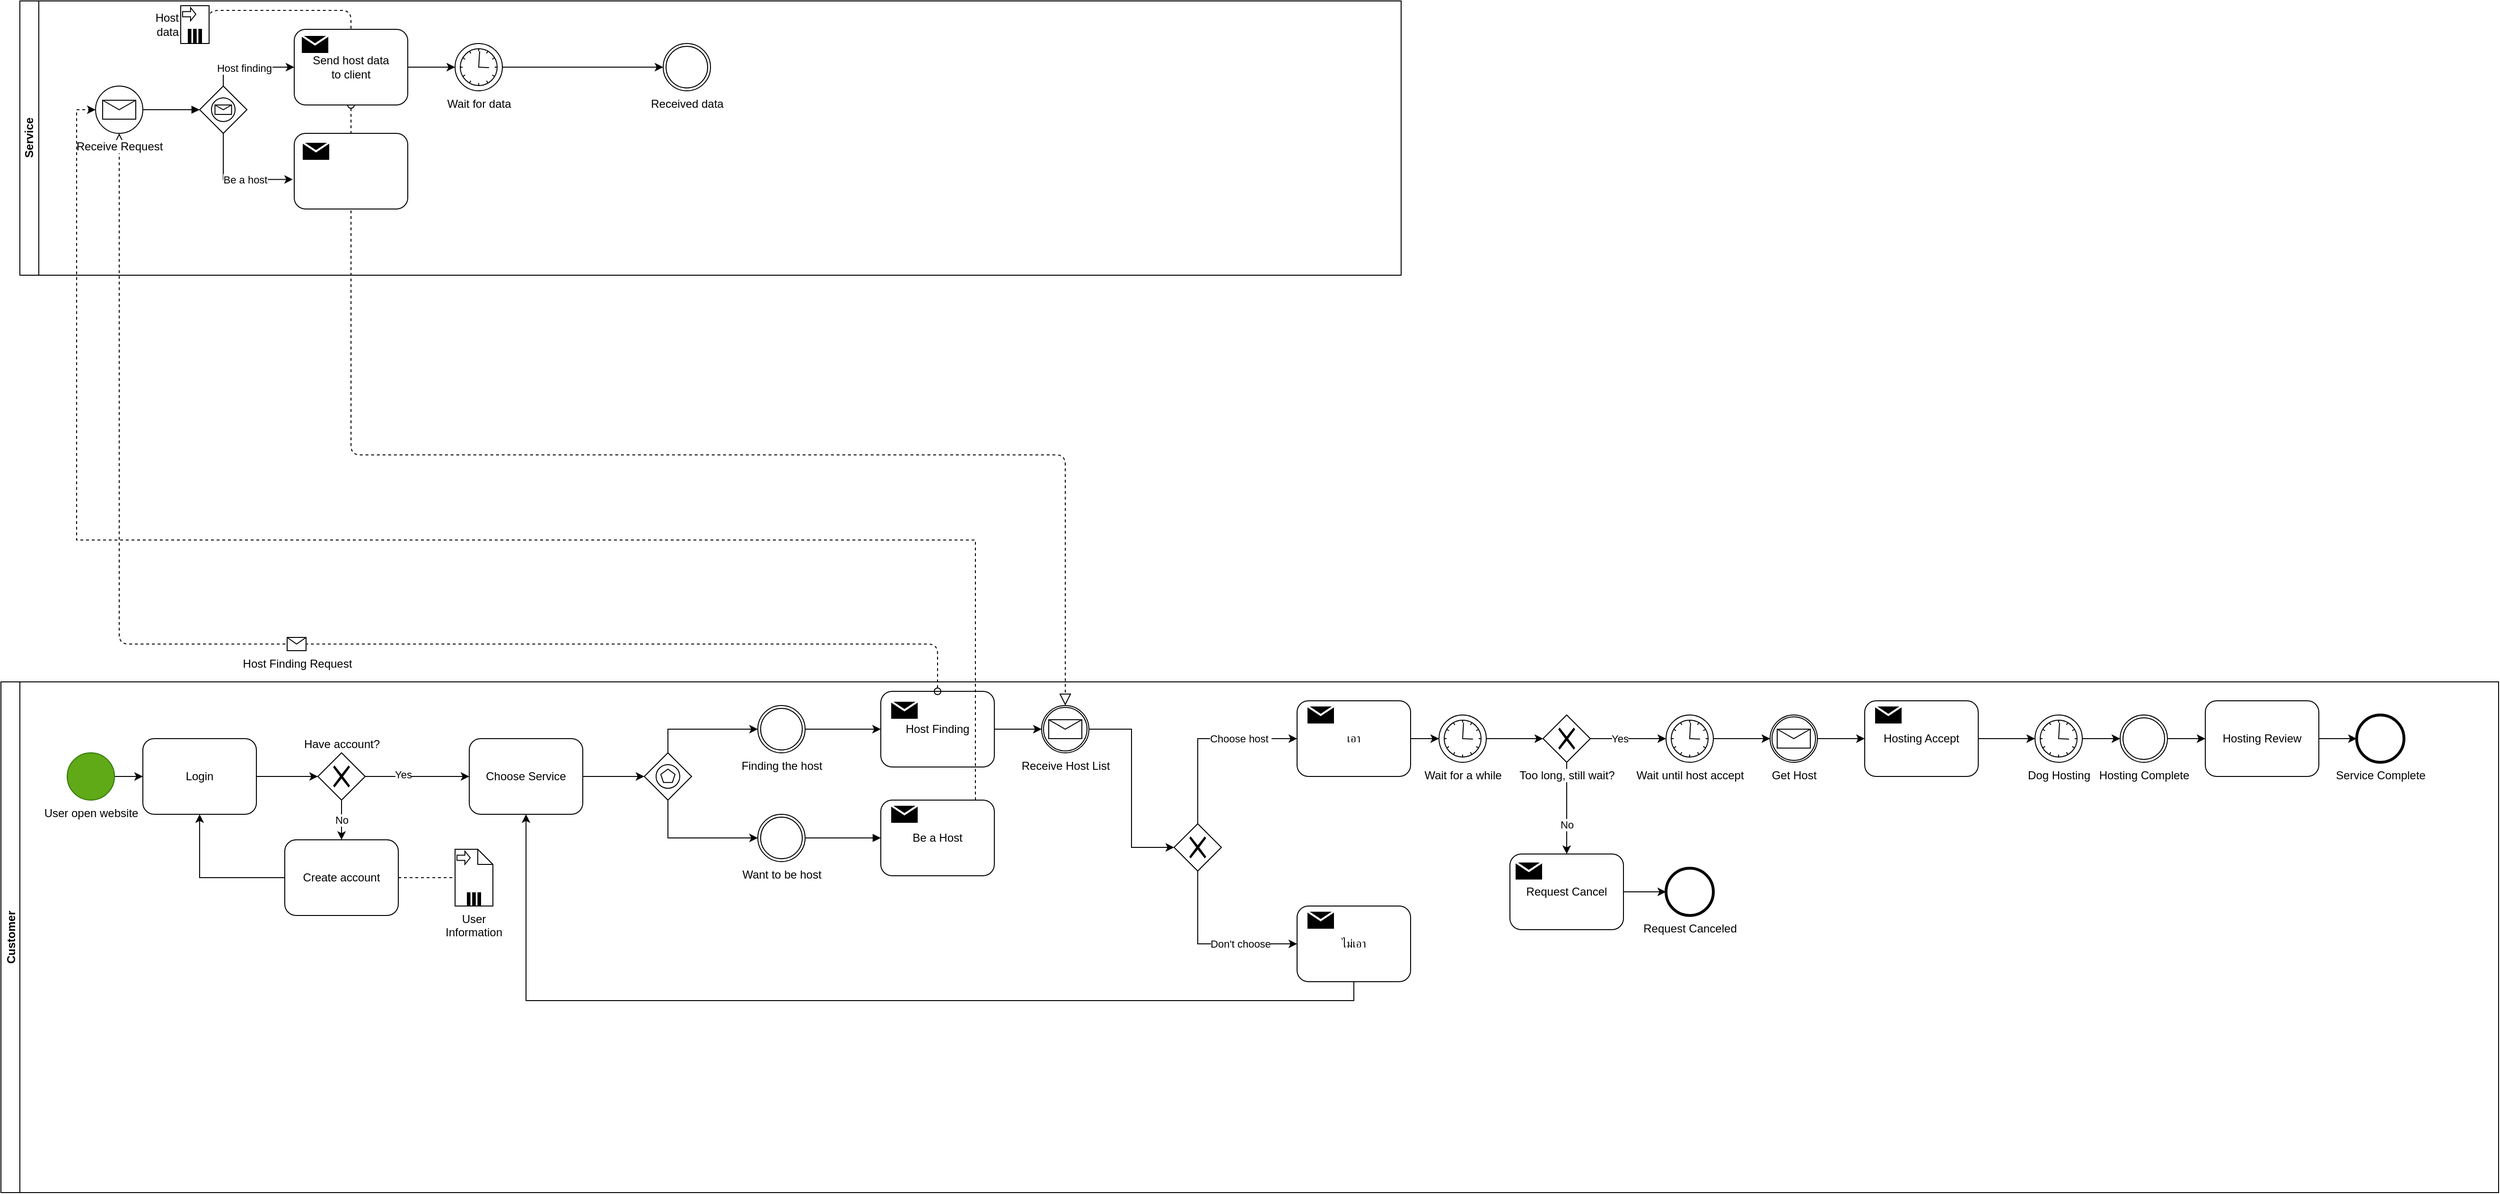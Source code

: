 <mxfile version="14.2.9" type="github">
  <diagram id="IrETMiKT1PBol7SlZVVF" name="Page-1">
    <mxGraphModel dx="1673" dy="3235" grid="1" gridSize="10" guides="1" tooltips="1" connect="1" arrows="1" fold="1" page="1" pageScale="1" pageWidth="3300" pageHeight="2339" math="0" shadow="0">
      <root>
        <mxCell id="0" />
        <mxCell id="1" parent="0" />
        <mxCell id="6" value="Customer" style="swimlane;startSize=20;horizontal=0;labelPosition=center;verticalLabelPosition=middle;align=center;verticalAlign=middle;" parent="1" vertex="1">
          <mxGeometry x="170" y="-1280" width="2640" height="540" as="geometry" />
        </mxCell>
        <mxCell id="16" style="edgeStyle=orthogonalEdgeStyle;rounded=0;orthogonalLoop=1;jettySize=auto;html=1;entryX=0;entryY=0.5;entryDx=0;entryDy=0;" parent="6" source="7" target="15" edge="1">
          <mxGeometry relative="1" as="geometry" />
        </mxCell>
        <mxCell id="7" value="&lt;span style=&quot;&quot;&gt;User open website&lt;/span&gt;" style="shape=mxgraph.bpmn.shape;html=1;verticalLabelPosition=bottom;labelBackgroundColor=#FFFFFF;verticalAlign=top;align=center;perimeter=ellipsePerimeter;outlineConnect=0;outline=standard;symbol=general;fillColor=#60a917;strokeColor=#2D7600;" parent="6" vertex="1">
          <mxGeometry x="70" y="75" width="50" height="50" as="geometry" />
        </mxCell>
        <mxCell id="8" value="&lt;span style=&quot;&quot;&gt;Have account?&lt;/span&gt;" style="shape=mxgraph.bpmn.shape;html=1;verticalLabelPosition=top;labelBackgroundColor=#FFFFFF;verticalAlign=bottom;align=center;perimeter=rhombusPerimeter;background=gateway;outlineConnect=0;outline=none;symbol=exclusiveGw;labelPosition=center;" parent="6" vertex="1">
          <mxGeometry x="335" y="75" width="50" height="50" as="geometry" />
        </mxCell>
        <mxCell id="18" style="edgeStyle=orthogonalEdgeStyle;rounded=0;orthogonalLoop=1;jettySize=auto;html=1;entryX=0.5;entryY=1;entryDx=0;entryDy=0;" parent="6" source="10" target="15" edge="1">
          <mxGeometry relative="1" as="geometry" />
        </mxCell>
        <mxCell id="10" value="Create account" style="shape=ext;rounded=1;html=1;whiteSpace=wrap;labelBackgroundColor=#FFFFFF;" parent="6" vertex="1">
          <mxGeometry x="300" y="167" width="120" height="80" as="geometry" />
        </mxCell>
        <mxCell id="45" style="edgeStyle=orthogonalEdgeStyle;rounded=0;orthogonalLoop=1;jettySize=auto;html=1;entryX=0;entryY=0.5;entryDx=0;entryDy=0;" parent="6" source="14" target="46" edge="1">
          <mxGeometry relative="1" as="geometry">
            <mxPoint x="670" y="100" as="targetPoint" />
          </mxGeometry>
        </mxCell>
        <mxCell id="14" value="Choose Service" style="shape=ext;rounded=1;html=1;whiteSpace=wrap;labelBackgroundColor=#FFFFFF;" parent="6" vertex="1">
          <mxGeometry x="495" y="60" width="120" height="80" as="geometry" />
        </mxCell>
        <mxCell id="12" style="edgeStyle=orthogonalEdgeStyle;rounded=0;orthogonalLoop=1;jettySize=auto;html=1;exitX=1;exitY=0.5;exitDx=0;exitDy=0;entryX=0;entryY=0.5;entryDx=0;entryDy=0;" parent="6" source="8" target="14" edge="1">
          <mxGeometry relative="1" as="geometry">
            <mxPoint x="385" y="90.167" as="targetPoint" />
          </mxGeometry>
        </mxCell>
        <mxCell id="13" value="Yes" style="edgeLabel;html=1;align=center;verticalAlign=middle;resizable=0;points=[];" parent="12" vertex="1" connectable="0">
          <mxGeometry x="-0.277" y="2" relative="1" as="geometry">
            <mxPoint as="offset" />
          </mxGeometry>
        </mxCell>
        <mxCell id="9" value="No" style="edgeStyle=orthogonalEdgeStyle;rounded=0;orthogonalLoop=1;jettySize=auto;html=1;exitX=0.5;exitY=1;exitDx=0;exitDy=0;entryX=0.5;entryY=0;entryDx=0;entryDy=0;" parent="6" source="8" target="10" edge="1">
          <mxGeometry relative="1" as="geometry">
            <mxPoint x="280" y="170" as="targetPoint" />
          </mxGeometry>
        </mxCell>
        <mxCell id="17" style="edgeStyle=orthogonalEdgeStyle;rounded=0;orthogonalLoop=1;jettySize=auto;html=1;entryX=0;entryY=0.5;entryDx=0;entryDy=0;" parent="6" source="15" target="8" edge="1">
          <mxGeometry relative="1" as="geometry" />
        </mxCell>
        <mxCell id="15" value="Login" style="shape=ext;rounded=1;html=1;whiteSpace=wrap;" parent="6" vertex="1">
          <mxGeometry x="150" y="60" width="120" height="80" as="geometry" />
        </mxCell>
        <mxCell id="36" value="User Information" style="shape=note;whiteSpace=wrap;size=16;html=1;dropTarget=0;labelPosition=center;verticalLabelPosition=bottom;align=center;verticalAlign=top;" parent="6" vertex="1">
          <mxGeometry x="480" y="177" width="40" height="60" as="geometry" />
        </mxCell>
        <mxCell id="37" value="" style="html=1;shape=singleArrow;arrowWidth=0.4;arrowSize=0.4;outlineConnect=0;" parent="36" vertex="1">
          <mxGeometry width="14" height="14" relative="1" as="geometry">
            <mxPoint x="2" y="2" as="offset" />
          </mxGeometry>
        </mxCell>
        <mxCell id="38" value="" style="html=1;whiteSpace=wrap;shape=parallelMarker;outlineConnect=0;" parent="36" vertex="1">
          <mxGeometry x="0.5" y="1" width="14" height="14" relative="1" as="geometry">
            <mxPoint x="-7" y="-14" as="offset" />
          </mxGeometry>
        </mxCell>
        <mxCell id="42" value="" style="edgeStyle=elbowEdgeStyle;html=1;endArrow=none;elbow=vertical;dashed=1;exitX=1;exitY=0.5;exitDx=0;exitDy=0;entryX=0;entryY=0.5;entryDx=0;entryDy=0;entryPerimeter=0;" parent="6" source="10" target="36" edge="1">
          <mxGeometry width="160" relative="1" as="geometry">
            <mxPoint x="560" y="206.0" as="sourcePoint" />
            <mxPoint x="635" y="208.0" as="targetPoint" />
          </mxGeometry>
        </mxCell>
        <mxCell id="51" style="edgeStyle=orthogonalEdgeStyle;rounded=0;orthogonalLoop=1;jettySize=auto;html=1;entryX=0;entryY=0.5;entryDx=0;entryDy=0;" parent="6" source="46" target="48" edge="1">
          <mxGeometry relative="1" as="geometry">
            <Array as="points">
              <mxPoint x="705" y="165" />
            </Array>
          </mxGeometry>
        </mxCell>
        <mxCell id="46" value="" style="shape=mxgraph.bpmn.shape;html=1;verticalLabelPosition=bottom;labelBackgroundColor=#ffffff;verticalAlign=top;align=center;perimeter=rhombusPerimeter;background=gateway;outlineConnect=0;outline=standard;symbol=multiple;" parent="6" vertex="1">
          <mxGeometry x="680" y="75" width="50" height="50" as="geometry" />
        </mxCell>
        <mxCell id="55" style="edgeStyle=orthogonalEdgeStyle;rounded=0;orthogonalLoop=1;jettySize=auto;html=1;exitX=1;exitY=0.5;exitDx=0;exitDy=0;entryX=0;entryY=0.5;entryDx=0;entryDy=0;" parent="6" source="47" target="54" edge="1">
          <mxGeometry relative="1" as="geometry" />
        </mxCell>
        <mxCell id="47" value="&lt;span style=&quot;&quot;&gt;Finding the host&lt;/span&gt;" style="shape=mxgraph.bpmn.shape;html=1;verticalLabelPosition=bottom;labelBackgroundColor=#FFFFFF;verticalAlign=top;align=center;perimeter=ellipsePerimeter;outlineConnect=0;outline=throwing;symbol=general;" parent="6" vertex="1">
          <mxGeometry x="800" y="25" width="50" height="50" as="geometry" />
        </mxCell>
        <mxCell id="48" value="&lt;span style=&quot;&quot;&gt;Want to be host&lt;/span&gt;" style="shape=mxgraph.bpmn.shape;html=1;verticalLabelPosition=bottom;labelBackgroundColor=#FFFFFF;verticalAlign=top;align=center;perimeter=ellipsePerimeter;outlineConnect=0;outline=throwing;symbol=general;" parent="6" vertex="1">
          <mxGeometry x="800" y="140" width="50" height="50" as="geometry" />
        </mxCell>
        <mxCell id="50" style="edgeStyle=orthogonalEdgeStyle;rounded=0;orthogonalLoop=1;jettySize=auto;html=1;exitX=0.5;exitY=0;exitDx=0;exitDy=0;entryX=0;entryY=0.5;entryDx=0;entryDy=0;" parent="6" source="46" target="47" edge="1">
          <mxGeometry relative="1" as="geometry">
            <mxPoint x="750" y="50" as="targetPoint" />
          </mxGeometry>
        </mxCell>
        <mxCell id="T-1_7jK3bNMxZLInZrGx-74" style="edgeStyle=orthogonalEdgeStyle;rounded=0;orthogonalLoop=1;jettySize=auto;html=1;exitX=1;exitY=0.5;exitDx=0;exitDy=0;entryX=0;entryY=0.5;entryDx=0;entryDy=0;" edge="1" parent="6" source="54" target="T-1_7jK3bNMxZLInZrGx-72">
          <mxGeometry relative="1" as="geometry" />
        </mxCell>
        <mxCell id="54" value="Host Finding" style="shape=ext;rounded=1;html=1;whiteSpace=wrap;labelBackgroundColor=#FFFFFF;" parent="6" vertex="1">
          <mxGeometry x="930" y="10" width="120" height="80" as="geometry" />
        </mxCell>
        <mxCell id="61" value="Be a Host" style="shape=ext;rounded=1;html=1;whiteSpace=wrap;labelBackgroundColor=#FFFFFF;" parent="6" vertex="1">
          <mxGeometry x="930" y="125" width="120" height="80" as="geometry" />
        </mxCell>
        <mxCell id="60" style="edgeStyle=none;orthogonalLoop=1;jettySize=auto;html=1;endArrow=block;endFill=1;endSize=6;entryX=0;entryY=0.5;entryDx=0;entryDy=0;" parent="6" source="48" target="61" edge="1">
          <mxGeometry relative="1" as="geometry">
            <mxPoint x="920" y="165" as="targetPoint" />
          </mxGeometry>
        </mxCell>
        <mxCell id="T-1_7jK3bNMxZLInZrGx-62" value="" style="shape=message;whiteSpace=wrap;html=1;outlineConnect=0;fillColor=#000000;strokeColor=#ffffff;strokeWidth=2;" vertex="1" parent="6">
          <mxGeometry x="940" y="20" width="30" height="20" as="geometry" />
        </mxCell>
        <mxCell id="T-1_7jK3bNMxZLInZrGx-63" style="edgeStyle=orthogonalEdgeStyle;rounded=0;orthogonalLoop=1;jettySize=auto;html=1;exitX=0.5;exitY=1;exitDx=0;exitDy=0;" edge="1" parent="6" source="T-1_7jK3bNMxZLInZrGx-62" target="T-1_7jK3bNMxZLInZrGx-62">
          <mxGeometry relative="1" as="geometry" />
        </mxCell>
        <mxCell id="T-1_7jK3bNMxZLInZrGx-64" value="" style="shape=message;whiteSpace=wrap;html=1;outlineConnect=0;fillColor=#000000;strokeColor=#ffffff;strokeWidth=2;" vertex="1" parent="6">
          <mxGeometry x="940" y="130" width="30" height="20" as="geometry" />
        </mxCell>
        <mxCell id="U3PMsX30JAEfUQWBjq2b-96" style="edgeStyle=orthogonalEdgeStyle;rounded=0;orthogonalLoop=1;jettySize=auto;html=1;exitX=1;exitY=0.5;exitDx=0;exitDy=0;entryX=0;entryY=0.5;entryDx=0;entryDy=0;" edge="1" parent="6" source="T-1_7jK3bNMxZLInZrGx-72" target="U3PMsX30JAEfUQWBjq2b-121">
          <mxGeometry relative="1" as="geometry">
            <mxPoint x="1240" y="175" as="targetPoint" />
          </mxGeometry>
        </mxCell>
        <mxCell id="T-1_7jK3bNMxZLInZrGx-72" value="Receive Host List" style="shape=mxgraph.bpmn.shape;html=1;verticalLabelPosition=bottom;labelBackgroundColor=#ffffff;verticalAlign=top;align=center;perimeter=ellipsePerimeter;outlineConnect=0;outline=catching;symbol=message;" vertex="1" parent="6">
          <mxGeometry x="1100" y="25" width="50" height="50" as="geometry" />
        </mxCell>
        <mxCell id="U3PMsX30JAEfUQWBjq2b-110" value="เอา" style="shape=ext;rounded=1;html=1;whiteSpace=wrap;labelBackgroundColor=#FFFFFF;" vertex="1" parent="6">
          <mxGeometry x="1370" y="20" width="120" height="80" as="geometry" />
        </mxCell>
        <mxCell id="U3PMsX30JAEfUQWBjq2b-111" value="" style="shape=message;whiteSpace=wrap;html=1;outlineConnect=0;fillColor=#000000;strokeColor=#ffffff;strokeWidth=2;" vertex="1" parent="6">
          <mxGeometry x="1380" y="25" width="30" height="20" as="geometry" />
        </mxCell>
        <mxCell id="U3PMsX30JAEfUQWBjq2b-103" style="edgeStyle=orthogonalEdgeStyle;rounded=0;orthogonalLoop=1;jettySize=auto;html=1;entryX=0;entryY=0.5;entryDx=0;entryDy=0;exitX=0.5;exitY=0;exitDx=0;exitDy=0;" edge="1" parent="6" source="U3PMsX30JAEfUQWBjq2b-121" target="U3PMsX30JAEfUQWBjq2b-110">
          <mxGeometry relative="1" as="geometry">
            <mxPoint x="1265" y="210" as="targetPoint" />
            <mxPoint x="1265" y="150" as="sourcePoint" />
          </mxGeometry>
        </mxCell>
        <mxCell id="U3PMsX30JAEfUQWBjq2b-119" value="Choose host&amp;nbsp;" style="edgeLabel;html=1;align=center;verticalAlign=middle;resizable=0;points=[];" connectable="0" vertex="1" parent="U3PMsX30JAEfUQWBjq2b-103">
          <mxGeometry x="0.383" relative="1" as="geometry">
            <mxPoint as="offset" />
          </mxGeometry>
        </mxCell>
        <mxCell id="U3PMsX30JAEfUQWBjq2b-128" style="edgeStyle=orthogonalEdgeStyle;rounded=0;orthogonalLoop=1;jettySize=auto;html=1;exitX=0.5;exitY=1;exitDx=0;exitDy=0;entryX=0.5;entryY=1;entryDx=0;entryDy=0;" edge="1" parent="6" source="U3PMsX30JAEfUQWBjq2b-112" target="14">
          <mxGeometry relative="1" as="geometry" />
        </mxCell>
        <mxCell id="U3PMsX30JAEfUQWBjq2b-112" value="ไม่เอา" style="shape=ext;rounded=1;html=1;whiteSpace=wrap;labelBackgroundColor=#FFFFFF;" vertex="1" parent="6">
          <mxGeometry x="1370" y="237" width="120" height="80" as="geometry" />
        </mxCell>
        <mxCell id="U3PMsX30JAEfUQWBjq2b-113" value="" style="shape=message;whiteSpace=wrap;html=1;outlineConnect=0;fillColor=#000000;strokeColor=#ffffff;strokeWidth=2;" vertex="1" parent="6">
          <mxGeometry x="1380" y="242" width="30" height="20" as="geometry" />
        </mxCell>
        <mxCell id="U3PMsX30JAEfUQWBjq2b-122" style="edgeStyle=orthogonalEdgeStyle;rounded=0;orthogonalLoop=1;jettySize=auto;html=1;exitX=0.5;exitY=1;exitDx=0;exitDy=0;entryX=0;entryY=0.5;entryDx=0;entryDy=0;" edge="1" parent="6" source="U3PMsX30JAEfUQWBjq2b-121" target="U3PMsX30JAEfUQWBjq2b-112">
          <mxGeometry relative="1" as="geometry" />
        </mxCell>
        <mxCell id="U3PMsX30JAEfUQWBjq2b-123" value="Don&#39;t choose" style="edgeLabel;html=1;align=center;verticalAlign=middle;resizable=0;points=[];" connectable="0" vertex="1" parent="U3PMsX30JAEfUQWBjq2b-122">
          <mxGeometry x="0.228" relative="1" as="geometry">
            <mxPoint x="10" as="offset" />
          </mxGeometry>
        </mxCell>
        <mxCell id="U3PMsX30JAEfUQWBjq2b-121" value="" style="shape=mxgraph.bpmn.shape;html=1;verticalLabelPosition=bottom;labelBackgroundColor=#ffffff;verticalAlign=top;align=center;perimeter=rhombusPerimeter;background=gateway;outlineConnect=0;outline=none;symbol=exclusiveGw;" vertex="1" parent="6">
          <mxGeometry x="1240" y="150" width="50" height="50" as="geometry" />
        </mxCell>
        <mxCell id="U3PMsX30JAEfUQWBjq2b-131" style="edgeStyle=orthogonalEdgeStyle;rounded=0;orthogonalLoop=1;jettySize=auto;html=1;exitX=1;exitY=0.5;exitDx=0;exitDy=0;entryX=0;entryY=0.5;entryDx=0;entryDy=0;" edge="1" parent="6" source="U3PMsX30JAEfUQWBjq2b-129" target="U3PMsX30JAEfUQWBjq2b-130">
          <mxGeometry relative="1" as="geometry" />
        </mxCell>
        <mxCell id="U3PMsX30JAEfUQWBjq2b-129" value="Wait for a while" style="shape=mxgraph.bpmn.shape;html=1;verticalLabelPosition=bottom;labelBackgroundColor=#ffffff;verticalAlign=top;align=center;perimeter=ellipsePerimeter;outlineConnect=0;outline=eventInt;symbol=timer;" vertex="1" parent="6">
          <mxGeometry x="1520" y="35" width="50" height="50" as="geometry" />
        </mxCell>
        <mxCell id="U3PMsX30JAEfUQWBjq2b-135" style="edgeStyle=orthogonalEdgeStyle;rounded=0;orthogonalLoop=1;jettySize=auto;html=1;entryX=0;entryY=0.5;entryDx=0;entryDy=0;" edge="1" parent="6" source="U3PMsX30JAEfUQWBjq2b-130" target="h3d5h09bkvbN1Yg0jdXW-66">
          <mxGeometry relative="1" as="geometry">
            <Array as="points" />
            <mxPoint x="1800" y="60" as="targetPoint" />
          </mxGeometry>
        </mxCell>
        <mxCell id="U3PMsX30JAEfUQWBjq2b-138" value="Yes" style="edgeLabel;html=1;align=center;verticalAlign=middle;resizable=0;points=[];" connectable="0" vertex="1" parent="U3PMsX30JAEfUQWBjq2b-135">
          <mxGeometry x="-0.223" y="-1" relative="1" as="geometry">
            <mxPoint y="-1.03" as="offset" />
          </mxGeometry>
        </mxCell>
        <mxCell id="U3PMsX30JAEfUQWBjq2b-137" style="edgeStyle=orthogonalEdgeStyle;rounded=0;orthogonalLoop=1;jettySize=auto;html=1;entryX=0.5;entryY=0;entryDx=0;entryDy=0;exitX=0.5;exitY=1;exitDx=0;exitDy=0;" edge="1" parent="6" source="U3PMsX30JAEfUQWBjq2b-130" target="U3PMsX30JAEfUQWBjq2b-136">
          <mxGeometry relative="1" as="geometry" />
        </mxCell>
        <mxCell id="U3PMsX30JAEfUQWBjq2b-139" value="No" style="edgeLabel;html=1;align=center;verticalAlign=middle;resizable=0;points=[];" connectable="0" vertex="1" parent="U3PMsX30JAEfUQWBjq2b-137">
          <mxGeometry x="-0.229" y="2" relative="1" as="geometry">
            <mxPoint x="-2" y="28" as="offset" />
          </mxGeometry>
        </mxCell>
        <mxCell id="U3PMsX30JAEfUQWBjq2b-130" value="Too long, still wait?" style="shape=mxgraph.bpmn.shape;html=1;verticalLabelPosition=bottom;labelBackgroundColor=#ffffff;verticalAlign=top;align=center;perimeter=rhombusPerimeter;background=gateway;outlineConnect=0;outline=none;symbol=exclusiveGw;" vertex="1" parent="6">
          <mxGeometry x="1630" y="35" width="50" height="50" as="geometry" />
        </mxCell>
        <mxCell id="h3d5h09bkvbN1Yg0jdXW-64" style="edgeStyle=orthogonalEdgeStyle;rounded=0;orthogonalLoop=1;jettySize=auto;html=1;entryX=0;entryY=0.5;entryDx=0;entryDy=0;" edge="1" parent="6" source="U3PMsX30JAEfUQWBjq2b-136" target="h3d5h09bkvbN1Yg0jdXW-63">
          <mxGeometry relative="1" as="geometry" />
        </mxCell>
        <mxCell id="U3PMsX30JAEfUQWBjq2b-136" value="Request Cancel" style="shape=ext;rounded=1;html=1;whiteSpace=wrap;labelBackgroundColor=#FFFFFF;" vertex="1" parent="6">
          <mxGeometry x="1595" y="182" width="120" height="80" as="geometry" />
        </mxCell>
        <mxCell id="h3d5h09bkvbN1Yg0jdXW-63" value="Request Canceled" style="shape=mxgraph.bpmn.shape;html=1;verticalLabelPosition=bottom;labelBackgroundColor=#ffffff;verticalAlign=top;align=center;perimeter=ellipsePerimeter;outlineConnect=0;outline=end;symbol=general;" vertex="1" parent="6">
          <mxGeometry x="1760" y="197" width="50" height="50" as="geometry" />
        </mxCell>
        <mxCell id="h3d5h09bkvbN1Yg0jdXW-65" value="" style="shape=message;whiteSpace=wrap;html=1;outlineConnect=0;fillColor=#000000;strokeColor=#ffffff;strokeWidth=2;" vertex="1" parent="6">
          <mxGeometry x="1600" y="190" width="30" height="20" as="geometry" />
        </mxCell>
        <mxCell id="h3d5h09bkvbN1Yg0jdXW-67" style="edgeStyle=orthogonalEdgeStyle;rounded=0;orthogonalLoop=1;jettySize=auto;html=1;entryX=0;entryY=0.5;entryDx=0;entryDy=0;" edge="1" parent="6" source="h3d5h09bkvbN1Yg0jdXW-66" target="h3d5h09bkvbN1Yg0jdXW-86">
          <mxGeometry relative="1" as="geometry">
            <mxPoint x="1870.0" y="60.0" as="targetPoint" />
          </mxGeometry>
        </mxCell>
        <mxCell id="h3d5h09bkvbN1Yg0jdXW-66" value="Wait until host accept" style="shape=mxgraph.bpmn.shape;html=1;verticalLabelPosition=bottom;labelBackgroundColor=#ffffff;verticalAlign=top;align=center;perimeter=ellipsePerimeter;outlineConnect=0;outline=eventInt;symbol=timer;" vertex="1" parent="6">
          <mxGeometry x="1760" y="35" width="50" height="50" as="geometry" />
        </mxCell>
        <mxCell id="U3PMsX30JAEfUQWBjq2b-127" value="" style="edgeStyle=orthogonalEdgeStyle;rounded=0;orthogonalLoop=1;jettySize=auto;html=1;entryX=0;entryY=0.5;entryDx=0;entryDy=0;" edge="1" parent="6" source="U3PMsX30JAEfUQWBjq2b-110" target="U3PMsX30JAEfUQWBjq2b-129">
          <mxGeometry relative="1" as="geometry">
            <mxPoint x="1570" y="60" as="targetPoint" />
          </mxGeometry>
        </mxCell>
        <mxCell id="h3d5h09bkvbN1Yg0jdXW-73" style="edgeStyle=orthogonalEdgeStyle;rounded=0;orthogonalLoop=1;jettySize=auto;html=1;entryX=0;entryY=0.5;entryDx=0;entryDy=0;exitX=1;exitY=0.5;exitDx=0;exitDy=0;" edge="1" parent="6" source="h3d5h09bkvbN1Yg0jdXW-78" target="h3d5h09bkvbN1Yg0jdXW-71">
          <mxGeometry relative="1" as="geometry">
            <mxPoint x="2250" y="60.034" as="sourcePoint" />
          </mxGeometry>
        </mxCell>
        <mxCell id="h3d5h09bkvbN1Yg0jdXW-77" style="edgeStyle=orthogonalEdgeStyle;rounded=0;orthogonalLoop=1;jettySize=auto;html=1;entryX=0;entryY=0.5;entryDx=0;entryDy=0;" edge="1" parent="6" source="h3d5h09bkvbN1Yg0jdXW-71" target="h3d5h09bkvbN1Yg0jdXW-75">
          <mxGeometry relative="1" as="geometry" />
        </mxCell>
        <mxCell id="h3d5h09bkvbN1Yg0jdXW-71" value="Hosting Complete" style="shape=mxgraph.bpmn.shape;html=1;verticalLabelPosition=bottom;labelBackgroundColor=#ffffff;verticalAlign=top;align=center;perimeter=ellipsePerimeter;outlineConnect=0;outline=throwing;symbol=general;" vertex="1" parent="6">
          <mxGeometry x="2240" y="35" width="50" height="50" as="geometry" />
        </mxCell>
        <mxCell id="h3d5h09bkvbN1Yg0jdXW-75" value="Hosting Review" style="shape=ext;rounded=1;html=1;whiteSpace=wrap;" vertex="1" parent="6">
          <mxGeometry x="2330" y="20" width="120" height="80" as="geometry" />
        </mxCell>
        <mxCell id="h3d5h09bkvbN1Yg0jdXW-78" value="Dog Hosting" style="shape=mxgraph.bpmn.shape;html=1;verticalLabelPosition=bottom;labelBackgroundColor=#ffffff;verticalAlign=top;align=center;perimeter=ellipsePerimeter;outlineConnect=0;outline=standard;symbol=timer;" vertex="1" parent="6">
          <mxGeometry x="2150" y="35" width="50" height="50" as="geometry" />
        </mxCell>
        <mxCell id="h3d5h09bkvbN1Yg0jdXW-82" value="Service Complete" style="shape=mxgraph.bpmn.shape;html=1;verticalLabelPosition=bottom;labelBackgroundColor=#ffffff;verticalAlign=top;align=center;perimeter=ellipsePerimeter;outlineConnect=0;outline=end;symbol=general;" vertex="1" parent="6">
          <mxGeometry x="2490" y="35" width="50" height="50" as="geometry" />
        </mxCell>
        <mxCell id="h3d5h09bkvbN1Yg0jdXW-80" style="edgeStyle=orthogonalEdgeStyle;rounded=0;orthogonalLoop=1;jettySize=auto;html=1;" edge="1" parent="6" source="h3d5h09bkvbN1Yg0jdXW-75" target="h3d5h09bkvbN1Yg0jdXW-82">
          <mxGeometry relative="1" as="geometry">
            <mxPoint x="2490" y="60" as="targetPoint" />
          </mxGeometry>
        </mxCell>
        <mxCell id="h3d5h09bkvbN1Yg0jdXW-89" style="edgeStyle=orthogonalEdgeStyle;rounded=0;orthogonalLoop=1;jettySize=auto;html=1;entryX=0;entryY=0.5;entryDx=0;entryDy=0;" edge="1" parent="6" source="h3d5h09bkvbN1Yg0jdXW-86" target="h3d5h09bkvbN1Yg0jdXW-88">
          <mxGeometry relative="1" as="geometry" />
        </mxCell>
        <mxCell id="h3d5h09bkvbN1Yg0jdXW-86" value="Get Host" style="shape=mxgraph.bpmn.shape;html=1;verticalLabelPosition=bottom;labelBackgroundColor=#ffffff;verticalAlign=top;align=center;perimeter=ellipsePerimeter;outlineConnect=0;outline=catching;symbol=message;" vertex="1" parent="6">
          <mxGeometry x="1870" y="35" width="50" height="50" as="geometry" />
        </mxCell>
        <mxCell id="h3d5h09bkvbN1Yg0jdXW-90" style="edgeStyle=orthogonalEdgeStyle;rounded=0;orthogonalLoop=1;jettySize=auto;html=1;entryX=0;entryY=0.5;entryDx=0;entryDy=0;" edge="1" parent="6" source="h3d5h09bkvbN1Yg0jdXW-88" target="h3d5h09bkvbN1Yg0jdXW-78">
          <mxGeometry relative="1" as="geometry" />
        </mxCell>
        <mxCell id="h3d5h09bkvbN1Yg0jdXW-88" value="Hosting Accept" style="shape=ext;rounded=1;html=1;whiteSpace=wrap;labelBackgroundColor=#FFFFFF;" vertex="1" parent="6">
          <mxGeometry x="1970" y="20" width="120" height="80" as="geometry" />
        </mxCell>
        <mxCell id="h3d5h09bkvbN1Yg0jdXW-91" value="" style="shape=message;whiteSpace=wrap;html=1;outlineConnect=0;fillColor=#000000;strokeColor=#ffffff;strokeWidth=2;" vertex="1" parent="6">
          <mxGeometry x="1980" y="25" width="30" height="20" as="geometry" />
        </mxCell>
        <mxCell id="T-1_7jK3bNMxZLInZrGx-77" value="" style="startArrow=oval;startFill=0;startSize=7;endArrow=block;endFill=0;endSize=10;dashed=1;html=1;exitX=0.5;exitY=0;exitDx=0;exitDy=0;entryX=0.5;entryY=1;entryDx=0;entryDy=0;labelPosition=center;verticalLabelPosition=bottom;align=center;verticalAlign=top;" edge="1" parent="1" source="54" target="25">
          <mxGeometry relative="1" as="geometry">
            <mxPoint x="1240" y="-690" as="sourcePoint" />
            <mxPoint x="720" y="-790" as="targetPoint" />
            <Array as="points">
              <mxPoint x="1160" y="-1320" />
              <mxPoint x="295" y="-1320" />
            </Array>
          </mxGeometry>
        </mxCell>
        <mxCell id="T-1_7jK3bNMxZLInZrGx-78" value="Host Finding Request" style="shape=message;html=1;outlineConnect=0;labelPosition=center;verticalLabelPosition=bottom;align=center;verticalAlign=top;" vertex="1" parent="T-1_7jK3bNMxZLInZrGx-77">
          <mxGeometry width="20" height="14" relative="1" as="geometry">
            <mxPoint x="-10" y="-7" as="offset" />
          </mxGeometry>
        </mxCell>
        <mxCell id="195McSU9WJfHkvbfgUNv-107" value="" style="startArrow=oval;startFill=0;startSize=7;endArrow=block;endFill=0;endSize=10;dashed=1;html=1;fontColor=#000000;exitX=0.5;exitY=1;exitDx=0;exitDy=0;entryX=0.5;entryY=0;entryDx=0;entryDy=0;" edge="1" parent="1" source="195McSU9WJfHkvbfgUNv-89" target="T-1_7jK3bNMxZLInZrGx-72">
          <mxGeometry width="100" relative="1" as="geometry">
            <mxPoint x="650" y="-1510" as="sourcePoint" />
            <mxPoint x="1300" y="-1290" as="targetPoint" />
            <Array as="points">
              <mxPoint x="540" y="-1520" />
              <mxPoint x="650" y="-1520" />
              <mxPoint x="1295" y="-1520" />
            </Array>
          </mxGeometry>
        </mxCell>
        <mxCell id="4" value="Service" style="swimlane;html=1;startSize=20;horizontal=0;" parent="1" vertex="1">
          <mxGeometry x="190" y="-2000" width="1460" height="290" as="geometry" />
        </mxCell>
        <mxCell id="25" value="Receive Request" style="shape=mxgraph.bpmn.shape;html=1;verticalLabelPosition=bottom;labelBackgroundColor=#FFFFFF;verticalAlign=top;align=center;perimeter=ellipsePerimeter;outlineConnect=0;outline=standard;symbol=message;" parent="4" vertex="1">
          <mxGeometry x="80" y="90" width="50" height="50" as="geometry" />
        </mxCell>
        <mxCell id="195McSU9WJfHkvbfgUNv-91" style="edgeStyle=orthogonalEdgeStyle;rounded=0;orthogonalLoop=1;jettySize=auto;html=1;exitX=0.5;exitY=0;exitDx=0;exitDy=0;entryX=0;entryY=0.5;entryDx=0;entryDy=0;fontColor=#000000;" edge="1" parent="4" source="56" target="195McSU9WJfHkvbfgUNv-89">
          <mxGeometry relative="1" as="geometry" />
        </mxCell>
        <mxCell id="195McSU9WJfHkvbfgUNv-95" value="Host finding" style="edgeLabel;html=1;align=center;verticalAlign=middle;resizable=0;points=[];fontColor=#000000;" connectable="0" vertex="1" parent="195McSU9WJfHkvbfgUNv-91">
          <mxGeometry x="-0.128" y="-1" relative="1" as="geometry">
            <mxPoint as="offset" />
          </mxGeometry>
        </mxCell>
        <mxCell id="195McSU9WJfHkvbfgUNv-92" style="edgeStyle=orthogonalEdgeStyle;rounded=0;orthogonalLoop=1;jettySize=auto;html=1;exitX=0.5;exitY=1;exitDx=0;exitDy=0;entryX=-0.012;entryY=0.609;entryDx=0;entryDy=0;entryPerimeter=0;fontColor=#000000;" edge="1" parent="4" source="56" target="195McSU9WJfHkvbfgUNv-90">
          <mxGeometry relative="1" as="geometry" />
        </mxCell>
        <mxCell id="195McSU9WJfHkvbfgUNv-96" value="Be a host" style="edgeLabel;html=1;align=center;verticalAlign=middle;resizable=0;points=[];fontColor=#000000;" connectable="0" vertex="1" parent="195McSU9WJfHkvbfgUNv-92">
          <mxGeometry x="0.163" relative="1" as="geometry">
            <mxPoint as="offset" />
          </mxGeometry>
        </mxCell>
        <mxCell id="56" value="" style="shape=mxgraph.bpmn.shape;html=1;verticalLabelPosition=bottom;labelBackgroundColor=#ffffff;verticalAlign=top;align=center;perimeter=rhombusPerimeter;background=gateway;outlineConnect=0;outline=standard;symbol=message;" parent="4" vertex="1">
          <mxGeometry x="190" y="90" width="50" height="50" as="geometry" />
        </mxCell>
        <mxCell id="59" value="" style="endArrow=block;endFill=1;endSize=6;html=1;exitX=1;exitY=0.5;exitDx=0;exitDy=0;entryX=0;entryY=0.5;entryDx=0;entryDy=0;" parent="4" source="25" target="56" edge="1">
          <mxGeometry width="100" relative="1" as="geometry">
            <mxPoint x="140" y="114.71" as="sourcePoint" />
            <mxPoint x="180" y="114.71" as="targetPoint" />
          </mxGeometry>
        </mxCell>
        <mxCell id="195McSU9WJfHkvbfgUNv-113" style="edgeStyle=orthogonalEdgeStyle;rounded=0;orthogonalLoop=1;jettySize=auto;html=1;exitX=1;exitY=0.5;exitDx=0;exitDy=0;entryX=0;entryY=0.5;entryDx=0;entryDy=0;fontColor=#000000;" edge="1" parent="4" source="195McSU9WJfHkvbfgUNv-89" target="195McSU9WJfHkvbfgUNv-112">
          <mxGeometry relative="1" as="geometry" />
        </mxCell>
        <mxCell id="195McSU9WJfHkvbfgUNv-89" value="Send host data&lt;br&gt;to client" style="shape=ext;rounded=1;html=1;whiteSpace=wrap;labelBackgroundColor=#FFFFFF;fontColor=#000000;" vertex="1" parent="4">
          <mxGeometry x="290" y="30" width="120" height="80" as="geometry" />
        </mxCell>
        <mxCell id="195McSU9WJfHkvbfgUNv-90" value="" style="shape=ext;rounded=1;html=1;whiteSpace=wrap;labelBackgroundColor=#FFFFFF;fontColor=#000000;" vertex="1" parent="4">
          <mxGeometry x="290" y="140" width="120" height="80" as="geometry" />
        </mxCell>
        <mxCell id="195McSU9WJfHkvbfgUNv-93" value="" style="shape=message;whiteSpace=wrap;html=1;outlineConnect=0;fillColor=#000000;strokeColor=#ffffff;strokeWidth=2;labelBackgroundColor=#FFFFFF;fontColor=#000000;" vertex="1" parent="4">
          <mxGeometry x="297" y="36" width="30" height="20" as="geometry" />
        </mxCell>
        <mxCell id="195McSU9WJfHkvbfgUNv-94" value="" style="shape=message;whiteSpace=wrap;html=1;outlineConnect=0;fillColor=#000000;strokeColor=#ffffff;strokeWidth=2;labelBackgroundColor=#FFFFFF;fontColor=#000000;" vertex="1" parent="4">
          <mxGeometry x="298" y="149" width="30" height="20" as="geometry" />
        </mxCell>
        <mxCell id="195McSU9WJfHkvbfgUNv-115" style="edgeStyle=orthogonalEdgeStyle;rounded=0;orthogonalLoop=1;jettySize=auto;html=1;exitX=1;exitY=0.5;exitDx=0;exitDy=0;entryX=0;entryY=0.5;entryDx=0;entryDy=0;fontColor=#000000;" edge="1" parent="4" source="195McSU9WJfHkvbfgUNv-112" target="195McSU9WJfHkvbfgUNv-114">
          <mxGeometry relative="1" as="geometry" />
        </mxCell>
        <mxCell id="195McSU9WJfHkvbfgUNv-112" value="Wait for data" style="shape=mxgraph.bpmn.shape;html=1;verticalLabelPosition=bottom;labelBackgroundColor=#ffffff;verticalAlign=top;align=center;perimeter=ellipsePerimeter;outlineConnect=0;outline=standard;symbol=timer;fontColor=#000000;" vertex="1" parent="4">
          <mxGeometry x="460" y="45" width="50" height="50" as="geometry" />
        </mxCell>
        <mxCell id="195McSU9WJfHkvbfgUNv-114" value="Received data" style="shape=mxgraph.bpmn.shape;html=1;verticalLabelPosition=bottom;labelBackgroundColor=#ffffff;verticalAlign=top;align=center;perimeter=ellipsePerimeter;outlineConnect=0;outline=throwing;symbol=general;fontColor=#000000;" vertex="1" parent="4">
          <mxGeometry x="680" y="45" width="50" height="50" as="geometry" />
        </mxCell>
        <mxCell id="195McSU9WJfHkvbfgUNv-102" value="Host data" style="shape=note;whiteSpace=wrap;size=0;html=1;dropTarget=0;labelBackgroundColor=#FFFFFF;fontColor=#000000;labelPosition=left;verticalLabelPosition=middle;align=right;verticalAlign=middle;" vertex="1" parent="4">
          <mxGeometry x="170" y="5" width="30" height="40" as="geometry" />
        </mxCell>
        <mxCell id="195McSU9WJfHkvbfgUNv-103" value="" style="html=1;shape=singleArrow;arrowWidth=0.4;arrowSize=0.4;outlineConnect=0;" vertex="1" parent="195McSU9WJfHkvbfgUNv-102">
          <mxGeometry width="14" height="14" relative="1" as="geometry">
            <mxPoint x="2" y="2" as="offset" />
          </mxGeometry>
        </mxCell>
        <mxCell id="195McSU9WJfHkvbfgUNv-104" value="" style="html=1;whiteSpace=wrap;shape=parallelMarker;outlineConnect=0;labelPosition=left;verticalLabelPosition=middle;align=right;verticalAlign=middle;" vertex="1" parent="195McSU9WJfHkvbfgUNv-102">
          <mxGeometry x="0.5" y="1" width="14" height="15" relative="1" as="geometry">
            <mxPoint x="-7" y="-15" as="offset" />
          </mxGeometry>
        </mxCell>
        <mxCell id="195McSU9WJfHkvbfgUNv-116" value="" style="edgeStyle=elbowEdgeStyle;html=1;endArrow=none;elbow=vertical;fontColor=#000000;exitX=0;exitY=0;exitDx=30;exitDy=20;exitPerimeter=0;entryX=0.5;entryY=0;entryDx=0;entryDy=0;dashed=1;" edge="1" parent="4" source="195McSU9WJfHkvbfgUNv-102" target="195McSU9WJfHkvbfgUNv-89">
          <mxGeometry width="160" relative="1" as="geometry">
            <mxPoint x="250" y="10" as="sourcePoint" />
            <mxPoint x="350" y="18" as="targetPoint" />
            <Array as="points">
              <mxPoint x="280" y="10" />
            </Array>
          </mxGeometry>
        </mxCell>
        <mxCell id="uUIvzPzNB6xDce-y-JX7-63" style="edgeStyle=orthogonalEdgeStyle;rounded=0;orthogonalLoop=1;jettySize=auto;html=1;entryX=0;entryY=0.5;entryDx=0;entryDy=0;dashed=1;" edge="1" parent="1" source="61" target="25">
          <mxGeometry relative="1" as="geometry">
            <Array as="points">
              <mxPoint x="1200" y="-1430" />
              <mxPoint x="250" y="-1430" />
              <mxPoint x="250" y="-1885" />
            </Array>
          </mxGeometry>
        </mxCell>
      </root>
    </mxGraphModel>
  </diagram>
</mxfile>
